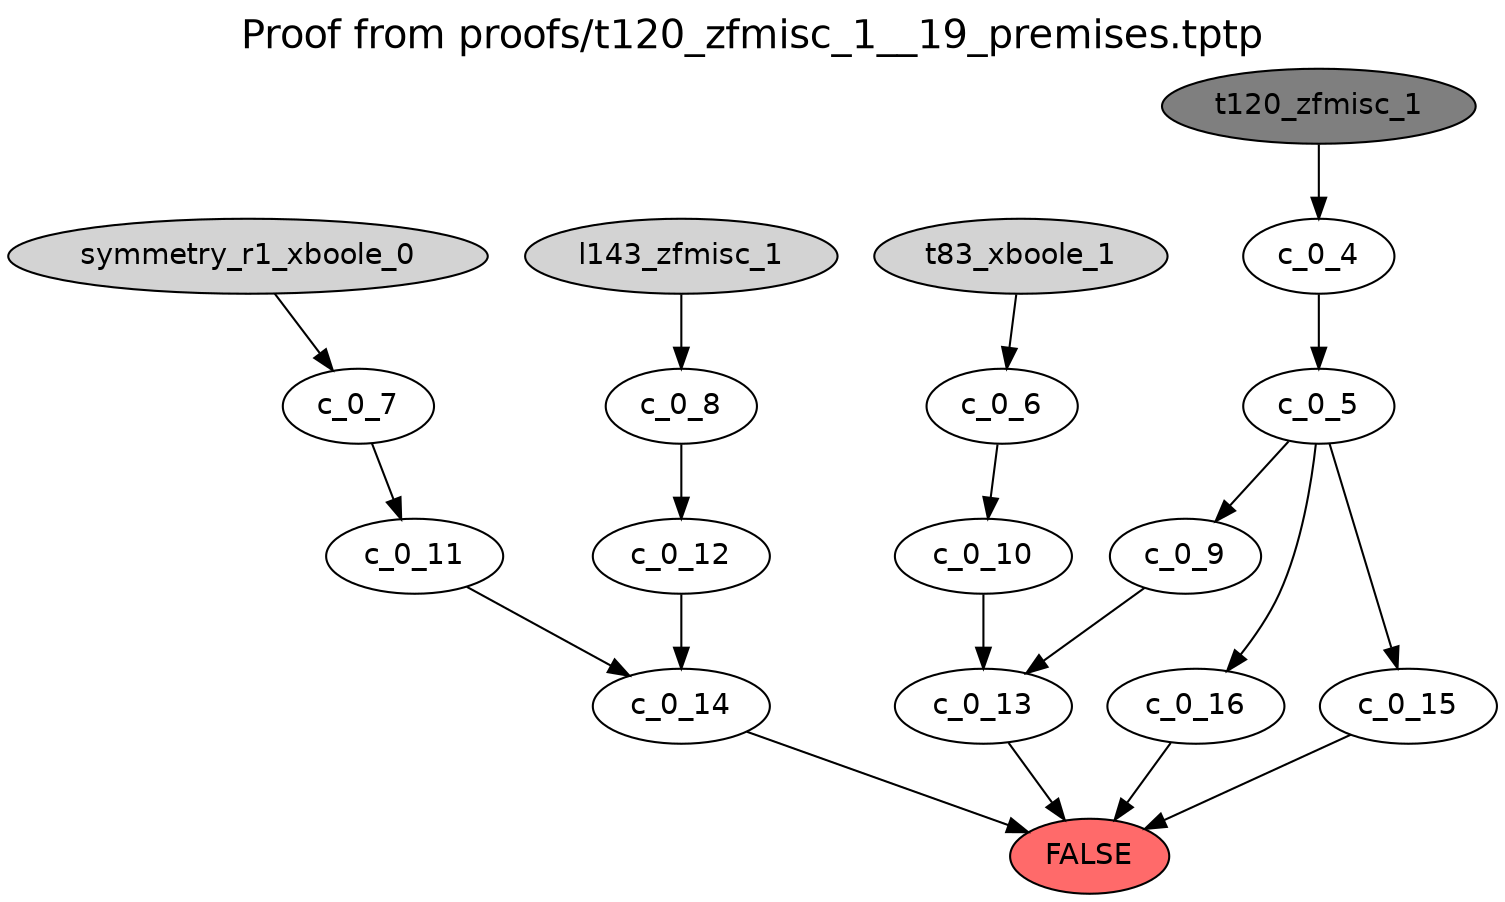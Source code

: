 digraph {
label="Proof from proofs/t120_zfmisc_1__19_premises.tptp"
labelloc="t"
graph [fontname = "helvetica", fontsize=19]
node [fontname = "helvetica"]
edge [fontname = "helvetica"]
FALSE [style=filled fillcolor=indianred1]
t83_xboole_1 [style=filled]
symmetry_r1_xboole_0 [style=filled]
l143_zfmisc_1 [style=filled]
t120_zfmisc_1 [style=filled fillcolor=grey50]
"c_0_14" -> "FALSE"
"c_0_5" -> "c_0_16"
"c_0_16" -> "FALSE"
"c_0_5" -> "c_0_9"
"c_0_13" -> "FALSE"
"c_0_7" -> "c_0_11"
"c_0_11" -> "c_0_14"
"t120_zfmisc_1" -> "c_0_4"
"t83_xboole_1" -> "c_0_6"
"c_0_5" -> "c_0_15"
"symmetry_r1_xboole_0" -> "c_0_7"
"l143_zfmisc_1" -> "c_0_8"
"c_0_10" -> "c_0_13"
"c_0_9" -> "c_0_13"
"c_0_4" -> "c_0_5"
"c_0_6" -> "c_0_10"
"c_0_15" -> "FALSE"
"c_0_12" -> "c_0_14"
"c_0_8" -> "c_0_12"
}
